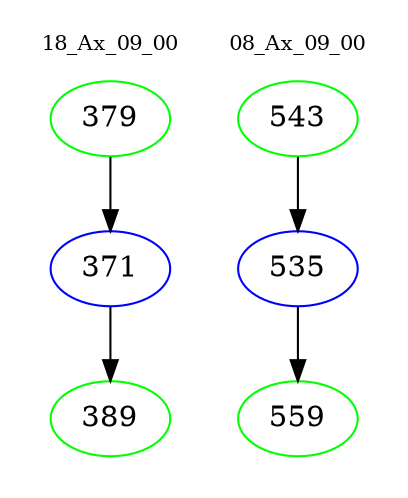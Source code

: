 digraph{
subgraph cluster_0 {
color = white
label = "18_Ax_09_00";
fontsize=10;
T0_379 [label="379", color="green"]
T0_379 -> T0_371 [color="black"]
T0_371 [label="371", color="blue"]
T0_371 -> T0_389 [color="black"]
T0_389 [label="389", color="green"]
}
subgraph cluster_1 {
color = white
label = "08_Ax_09_00";
fontsize=10;
T1_543 [label="543", color="green"]
T1_543 -> T1_535 [color="black"]
T1_535 [label="535", color="blue"]
T1_535 -> T1_559 [color="black"]
T1_559 [label="559", color="green"]
}
}

